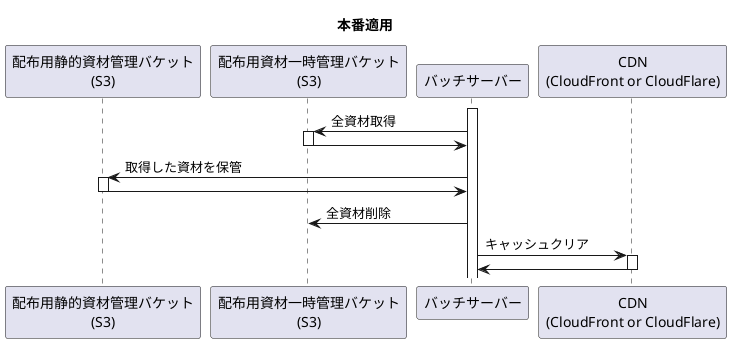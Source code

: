 @startuml 本番適用
title 本番適用


' アクター定義
participant "配布用静的資材管理バケット\n(S3)" as static
participant "配布用資材一時管理バケット\n(S3)" as tmp
participant "バッチサーバー" as batch
participant "CDN\n(CloudFront or CloudFlare)" as cdn

' 本番適用
activate batch
batch -> tmp ++ : 全資材取得
batch <- tmp --
batch -> static ++ : 取得した資材を保管
batch <- static --
batch -> tmp : 全資材削除
batch -> cdn ++ : キャッシュクリア
batch <- cdn --

@enduml